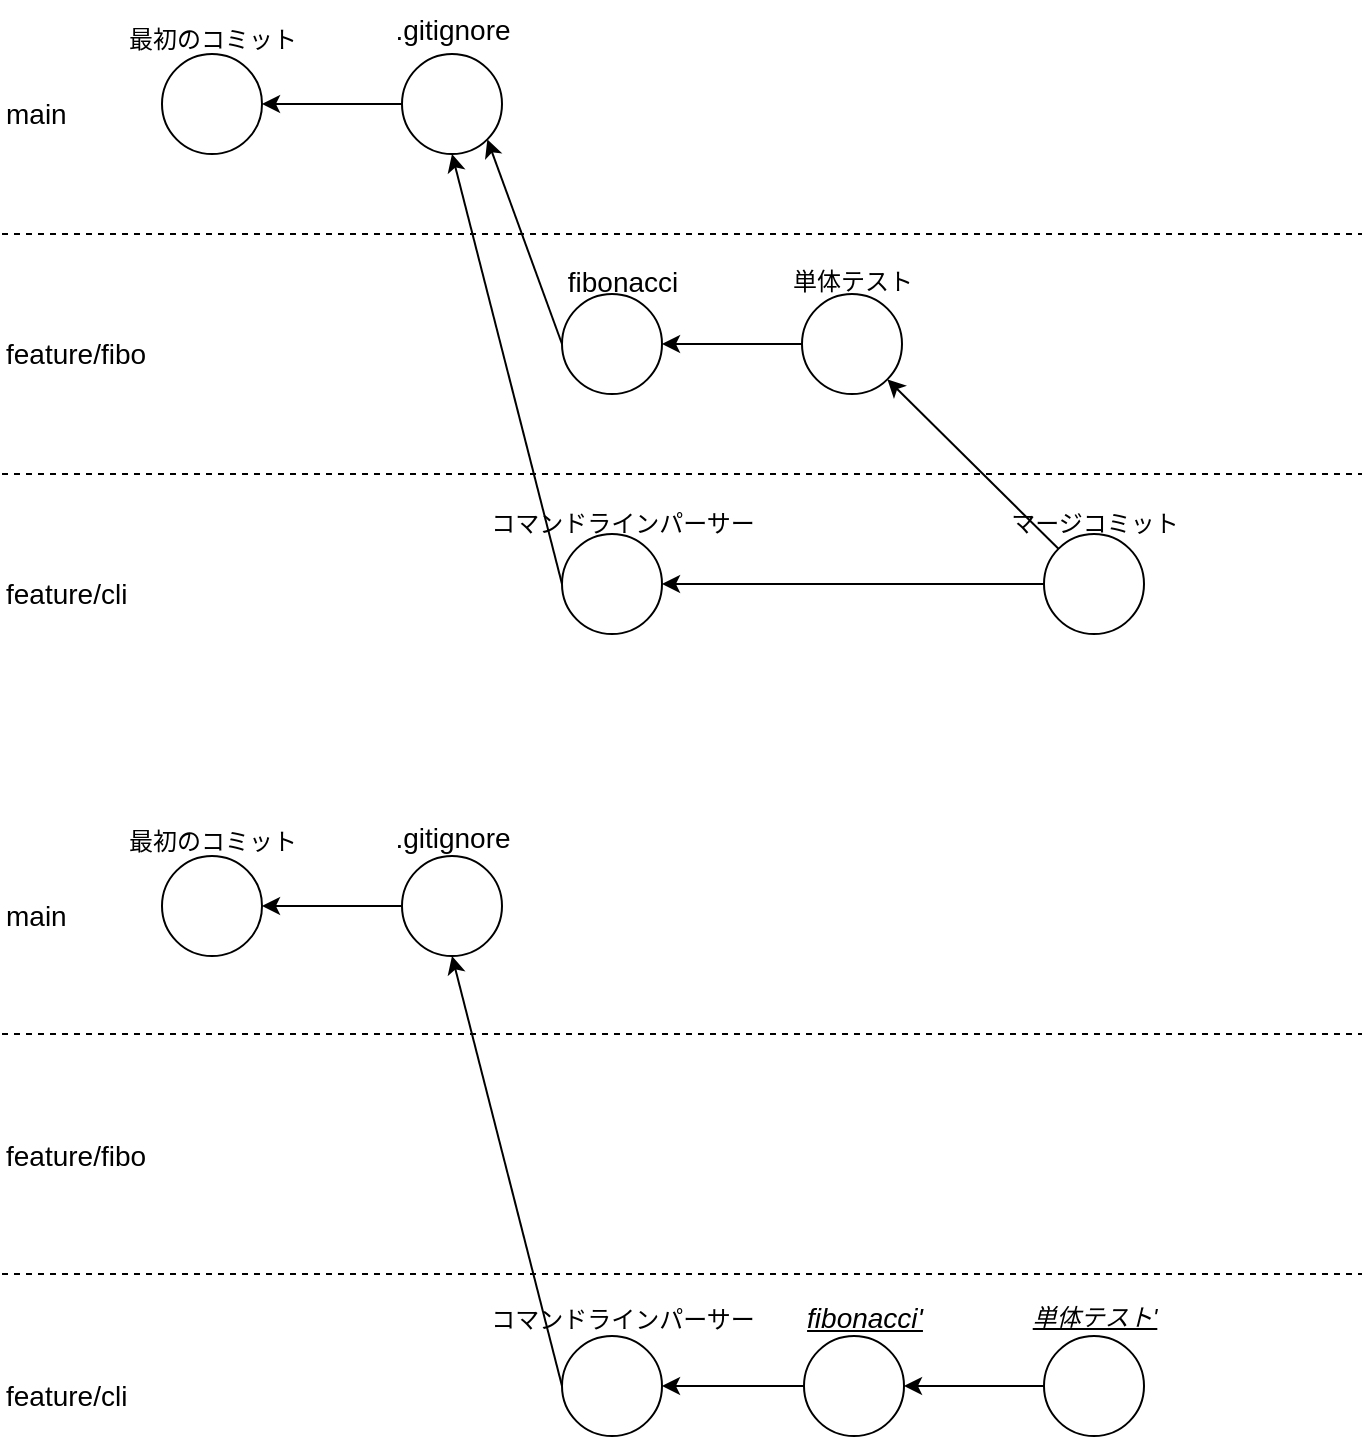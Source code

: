 <mxfile version="24.2.5" type="device">
  <diagram name="ページ1" id="8a4-IWshXoXFqNp9TmJs">
    <mxGraphModel dx="1026" dy="866" grid="1" gridSize="10" guides="1" tooltips="1" connect="1" arrows="1" fold="1" page="1" pageScale="1" pageWidth="1654" pageHeight="1169" math="0" shadow="0">
      <root>
        <mxCell id="0" />
        <mxCell id="1" parent="0" />
        <mxCell id="USsaQdyHqkql7huK7rgK-1" value="main" style="text;html=1;align=left;verticalAlign=middle;whiteSpace=wrap;rounded=0;fontFamily=Helvetica;fontSize=14;" vertex="1" parent="1">
          <mxGeometry x="40" y="125" width="80" height="30" as="geometry" />
        </mxCell>
        <mxCell id="USsaQdyHqkql7huK7rgK-2" value="feature/fibo" style="text;html=1;align=left;verticalAlign=middle;whiteSpace=wrap;rounded=0;fontFamily=Helvetica;fontSize=14;" vertex="1" parent="1">
          <mxGeometry x="40" y="245" width="80" height="30" as="geometry" />
        </mxCell>
        <mxCell id="USsaQdyHqkql7huK7rgK-3" value="feature/cli" style="text;html=1;align=left;verticalAlign=middle;whiteSpace=wrap;rounded=0;fontFamily=Helvetica;fontSize=14;" vertex="1" parent="1">
          <mxGeometry x="40" y="365" width="80" height="30" as="geometry" />
        </mxCell>
        <mxCell id="USsaQdyHqkql7huK7rgK-4" value="" style="ellipse;whiteSpace=wrap;html=1;" vertex="1" parent="1">
          <mxGeometry x="120" y="110" width="50" height="50" as="geometry" />
        </mxCell>
        <mxCell id="USsaQdyHqkql7huK7rgK-6" style="edgeStyle=orthogonalEdgeStyle;rounded=0;orthogonalLoop=1;jettySize=auto;html=1;exitX=0;exitY=0.5;exitDx=0;exitDy=0;entryX=1;entryY=0.5;entryDx=0;entryDy=0;" edge="1" parent="1" source="USsaQdyHqkql7huK7rgK-5" target="USsaQdyHqkql7huK7rgK-4">
          <mxGeometry relative="1" as="geometry" />
        </mxCell>
        <mxCell id="USsaQdyHqkql7huK7rgK-5" value="" style="ellipse;whiteSpace=wrap;html=1;" vertex="1" parent="1">
          <mxGeometry x="240" y="110" width="50" height="50" as="geometry" />
        </mxCell>
        <mxCell id="USsaQdyHqkql7huK7rgK-8" style="rounded=0;orthogonalLoop=1;jettySize=auto;html=1;entryX=1;entryY=1;entryDx=0;entryDy=0;exitX=0;exitY=0.5;exitDx=0;exitDy=0;" edge="1" parent="1" source="USsaQdyHqkql7huK7rgK-7" target="USsaQdyHqkql7huK7rgK-5">
          <mxGeometry relative="1" as="geometry" />
        </mxCell>
        <mxCell id="USsaQdyHqkql7huK7rgK-7" value="" style="ellipse;whiteSpace=wrap;html=1;" vertex="1" parent="1">
          <mxGeometry x="320" y="230" width="50" height="50" as="geometry" />
        </mxCell>
        <mxCell id="USsaQdyHqkql7huK7rgK-10" style="edgeStyle=orthogonalEdgeStyle;rounded=0;orthogonalLoop=1;jettySize=auto;html=1;entryX=1;entryY=0.5;entryDx=0;entryDy=0;" edge="1" parent="1" source="USsaQdyHqkql7huK7rgK-9" target="USsaQdyHqkql7huK7rgK-7">
          <mxGeometry relative="1" as="geometry" />
        </mxCell>
        <mxCell id="USsaQdyHqkql7huK7rgK-9" value="" style="ellipse;whiteSpace=wrap;html=1;" vertex="1" parent="1">
          <mxGeometry x="440" y="230" width="50" height="50" as="geometry" />
        </mxCell>
        <mxCell id="USsaQdyHqkql7huK7rgK-11" value="最初のコミット" style="text;html=1;align=center;verticalAlign=middle;rounded=0;" vertex="1" parent="1">
          <mxGeometry x="105" y="88" width="80" height="30" as="geometry" />
        </mxCell>
        <mxCell id="USsaQdyHqkql7huK7rgK-12" value="&lt;span style=&quot;font-size: 14px;&quot;&gt;.gitignore&lt;/span&gt;" style="text;html=1;align=center;verticalAlign=middle;rounded=0;fontSize=14;" vertex="1" parent="1">
          <mxGeometry x="225" y="83" width="80" height="30" as="geometry" />
        </mxCell>
        <mxCell id="USsaQdyHqkql7huK7rgK-13" value="fibonacci" style="text;html=1;align=center;verticalAlign=middle;rounded=0;fontSize=14;" vertex="1" parent="1">
          <mxGeometry x="310" y="209" width="80" height="30" as="geometry" />
        </mxCell>
        <mxCell id="USsaQdyHqkql7huK7rgK-14" value="単体テスト" style="text;html=1;align=center;verticalAlign=middle;rounded=0;" vertex="1" parent="1">
          <mxGeometry x="425" y="209" width="80" height="30" as="geometry" />
        </mxCell>
        <mxCell id="USsaQdyHqkql7huK7rgK-16" style="rounded=0;orthogonalLoop=1;jettySize=auto;html=1;exitX=0;exitY=0.5;exitDx=0;exitDy=0;entryX=0.5;entryY=1;entryDx=0;entryDy=0;" edge="1" parent="1" source="USsaQdyHqkql7huK7rgK-15" target="USsaQdyHqkql7huK7rgK-5">
          <mxGeometry relative="1" as="geometry" />
        </mxCell>
        <mxCell id="USsaQdyHqkql7huK7rgK-15" value="" style="ellipse;whiteSpace=wrap;html=1;" vertex="1" parent="1">
          <mxGeometry x="320" y="350" width="50" height="50" as="geometry" />
        </mxCell>
        <mxCell id="USsaQdyHqkql7huK7rgK-17" value="コマンドラインパーサー" style="text;html=1;align=center;verticalAlign=middle;rounded=0;" vertex="1" parent="1">
          <mxGeometry x="310" y="330" width="80" height="30" as="geometry" />
        </mxCell>
        <mxCell id="USsaQdyHqkql7huK7rgK-18" value="main" style="text;html=1;align=left;verticalAlign=middle;whiteSpace=wrap;rounded=0;fontFamily=Helvetica;fontSize=14;" vertex="1" parent="1">
          <mxGeometry x="40" y="526" width="80" height="30" as="geometry" />
        </mxCell>
        <mxCell id="USsaQdyHqkql7huK7rgK-19" value="feature/fibo" style="text;html=1;align=left;verticalAlign=middle;whiteSpace=wrap;rounded=0;fontFamily=Helvetica;fontSize=14;" vertex="1" parent="1">
          <mxGeometry x="40" y="646" width="80" height="30" as="geometry" />
        </mxCell>
        <mxCell id="USsaQdyHqkql7huK7rgK-20" value="feature/cli" style="text;html=1;align=left;verticalAlign=middle;whiteSpace=wrap;rounded=0;fontFamily=Helvetica;fontSize=14;" vertex="1" parent="1">
          <mxGeometry x="40" y="766" width="80" height="30" as="geometry" />
        </mxCell>
        <mxCell id="USsaQdyHqkql7huK7rgK-21" value="" style="ellipse;whiteSpace=wrap;html=1;" vertex="1" parent="1">
          <mxGeometry x="120" y="511" width="50" height="50" as="geometry" />
        </mxCell>
        <mxCell id="USsaQdyHqkql7huK7rgK-22" style="edgeStyle=orthogonalEdgeStyle;rounded=0;orthogonalLoop=1;jettySize=auto;html=1;exitX=0;exitY=0.5;exitDx=0;exitDy=0;entryX=1;entryY=0.5;entryDx=0;entryDy=0;" edge="1" parent="1" source="USsaQdyHqkql7huK7rgK-23" target="USsaQdyHqkql7huK7rgK-21">
          <mxGeometry relative="1" as="geometry" />
        </mxCell>
        <mxCell id="USsaQdyHqkql7huK7rgK-23" value="" style="ellipse;whiteSpace=wrap;html=1;" vertex="1" parent="1">
          <mxGeometry x="240" y="511" width="50" height="50" as="geometry" />
        </mxCell>
        <mxCell id="USsaQdyHqkql7huK7rgK-24" style="rounded=0;orthogonalLoop=1;jettySize=auto;html=1;entryX=1;entryY=0.5;entryDx=0;entryDy=0;exitX=0;exitY=0.5;exitDx=0;exitDy=0;" edge="1" parent="1" source="USsaQdyHqkql7huK7rgK-25" target="USsaQdyHqkql7huK7rgK-33">
          <mxGeometry relative="1" as="geometry" />
        </mxCell>
        <mxCell id="USsaQdyHqkql7huK7rgK-25" value="" style="ellipse;whiteSpace=wrap;html=1;" vertex="1" parent="1">
          <mxGeometry x="441" y="751" width="50" height="50" as="geometry" />
        </mxCell>
        <mxCell id="USsaQdyHqkql7huK7rgK-26" style="edgeStyle=orthogonalEdgeStyle;rounded=0;orthogonalLoop=1;jettySize=auto;html=1;entryX=1;entryY=0.5;entryDx=0;entryDy=0;" edge="1" parent="1" source="USsaQdyHqkql7huK7rgK-27" target="USsaQdyHqkql7huK7rgK-25">
          <mxGeometry relative="1" as="geometry" />
        </mxCell>
        <mxCell id="USsaQdyHqkql7huK7rgK-27" value="" style="ellipse;whiteSpace=wrap;html=1;" vertex="1" parent="1">
          <mxGeometry x="561" y="751" width="50" height="50" as="geometry" />
        </mxCell>
        <mxCell id="USsaQdyHqkql7huK7rgK-28" value="最初のコミット" style="text;html=1;align=center;verticalAlign=middle;rounded=0;" vertex="1" parent="1">
          <mxGeometry x="105" y="489" width="80" height="30" as="geometry" />
        </mxCell>
        <mxCell id="USsaQdyHqkql7huK7rgK-29" value="&lt;span style=&quot;font-size: 14px;&quot;&gt;.gitignore&lt;/span&gt;" style="text;html=1;align=center;verticalAlign=middle;rounded=0;fontSize=14;" vertex="1" parent="1">
          <mxGeometry x="225" y="482" width="80" height="40" as="geometry" />
        </mxCell>
        <mxCell id="USsaQdyHqkql7huK7rgK-30" value="fibonacci&#39;" style="text;html=1;align=center;verticalAlign=middle;rounded=0;fontSize=14;fontStyle=6" vertex="1" parent="1">
          <mxGeometry x="431" y="727" width="80" height="30" as="geometry" />
        </mxCell>
        <mxCell id="USsaQdyHqkql7huK7rgK-31" value="単体テスト&#39;" style="text;html=1;align=center;verticalAlign=middle;rounded=0;fontStyle=6" vertex="1" parent="1">
          <mxGeometry x="546" y="727" width="80" height="30" as="geometry" />
        </mxCell>
        <mxCell id="USsaQdyHqkql7huK7rgK-32" style="rounded=0;orthogonalLoop=1;jettySize=auto;html=1;exitX=0;exitY=0.5;exitDx=0;exitDy=0;entryX=0.5;entryY=1;entryDx=0;entryDy=0;" edge="1" parent="1" source="USsaQdyHqkql7huK7rgK-33" target="USsaQdyHqkql7huK7rgK-23">
          <mxGeometry relative="1" as="geometry" />
        </mxCell>
        <mxCell id="USsaQdyHqkql7huK7rgK-33" value="" style="ellipse;whiteSpace=wrap;html=1;" vertex="1" parent="1">
          <mxGeometry x="320" y="751" width="50" height="50" as="geometry" />
        </mxCell>
        <mxCell id="USsaQdyHqkql7huK7rgK-34" value="コマンドラインパーサー" style="text;html=1;align=center;verticalAlign=middle;rounded=0;" vertex="1" parent="1">
          <mxGeometry x="310" y="728" width="80" height="30" as="geometry" />
        </mxCell>
        <mxCell id="USsaQdyHqkql7huK7rgK-35" value="" style="endArrow=none;dashed=1;html=1;rounded=0;" edge="1" parent="1">
          <mxGeometry width="50" height="50" relative="1" as="geometry">
            <mxPoint x="40" y="200" as="sourcePoint" />
            <mxPoint x="720" y="200" as="targetPoint" />
          </mxGeometry>
        </mxCell>
        <mxCell id="USsaQdyHqkql7huK7rgK-36" value="" style="endArrow=none;dashed=1;html=1;rounded=0;" edge="1" parent="1">
          <mxGeometry width="50" height="50" relative="1" as="geometry">
            <mxPoint x="40" y="320" as="sourcePoint" />
            <mxPoint x="720" y="320" as="targetPoint" />
          </mxGeometry>
        </mxCell>
        <mxCell id="USsaQdyHqkql7huK7rgK-37" value="" style="endArrow=none;dashed=1;html=1;rounded=0;" edge="1" parent="1">
          <mxGeometry width="50" height="50" relative="1" as="geometry">
            <mxPoint x="40" y="600" as="sourcePoint" />
            <mxPoint x="720" y="600" as="targetPoint" />
          </mxGeometry>
        </mxCell>
        <mxCell id="USsaQdyHqkql7huK7rgK-38" value="" style="endArrow=none;dashed=1;html=1;rounded=0;" edge="1" parent="1">
          <mxGeometry width="50" height="50" relative="1" as="geometry">
            <mxPoint x="40" y="720" as="sourcePoint" />
            <mxPoint x="720" y="720" as="targetPoint" />
          </mxGeometry>
        </mxCell>
        <mxCell id="USsaQdyHqkql7huK7rgK-41" style="edgeStyle=orthogonalEdgeStyle;rounded=0;orthogonalLoop=1;jettySize=auto;html=1;entryX=1;entryY=0.5;entryDx=0;entryDy=0;" edge="1" parent="1" source="USsaQdyHqkql7huK7rgK-39" target="USsaQdyHqkql7huK7rgK-15">
          <mxGeometry relative="1" as="geometry" />
        </mxCell>
        <mxCell id="USsaQdyHqkql7huK7rgK-42" style="rounded=0;orthogonalLoop=1;jettySize=auto;html=1;entryX=1;entryY=1;entryDx=0;entryDy=0;" edge="1" parent="1" source="USsaQdyHqkql7huK7rgK-39" target="USsaQdyHqkql7huK7rgK-9">
          <mxGeometry relative="1" as="geometry" />
        </mxCell>
        <mxCell id="USsaQdyHqkql7huK7rgK-39" value="" style="ellipse;whiteSpace=wrap;html=1;" vertex="1" parent="1">
          <mxGeometry x="561" y="350" width="50" height="50" as="geometry" />
        </mxCell>
        <mxCell id="USsaQdyHqkql7huK7rgK-40" value="マージコミット" style="text;html=1;align=center;verticalAlign=middle;rounded=0;" vertex="1" parent="1">
          <mxGeometry x="546" y="330" width="80" height="30" as="geometry" />
        </mxCell>
      </root>
    </mxGraphModel>
  </diagram>
</mxfile>
